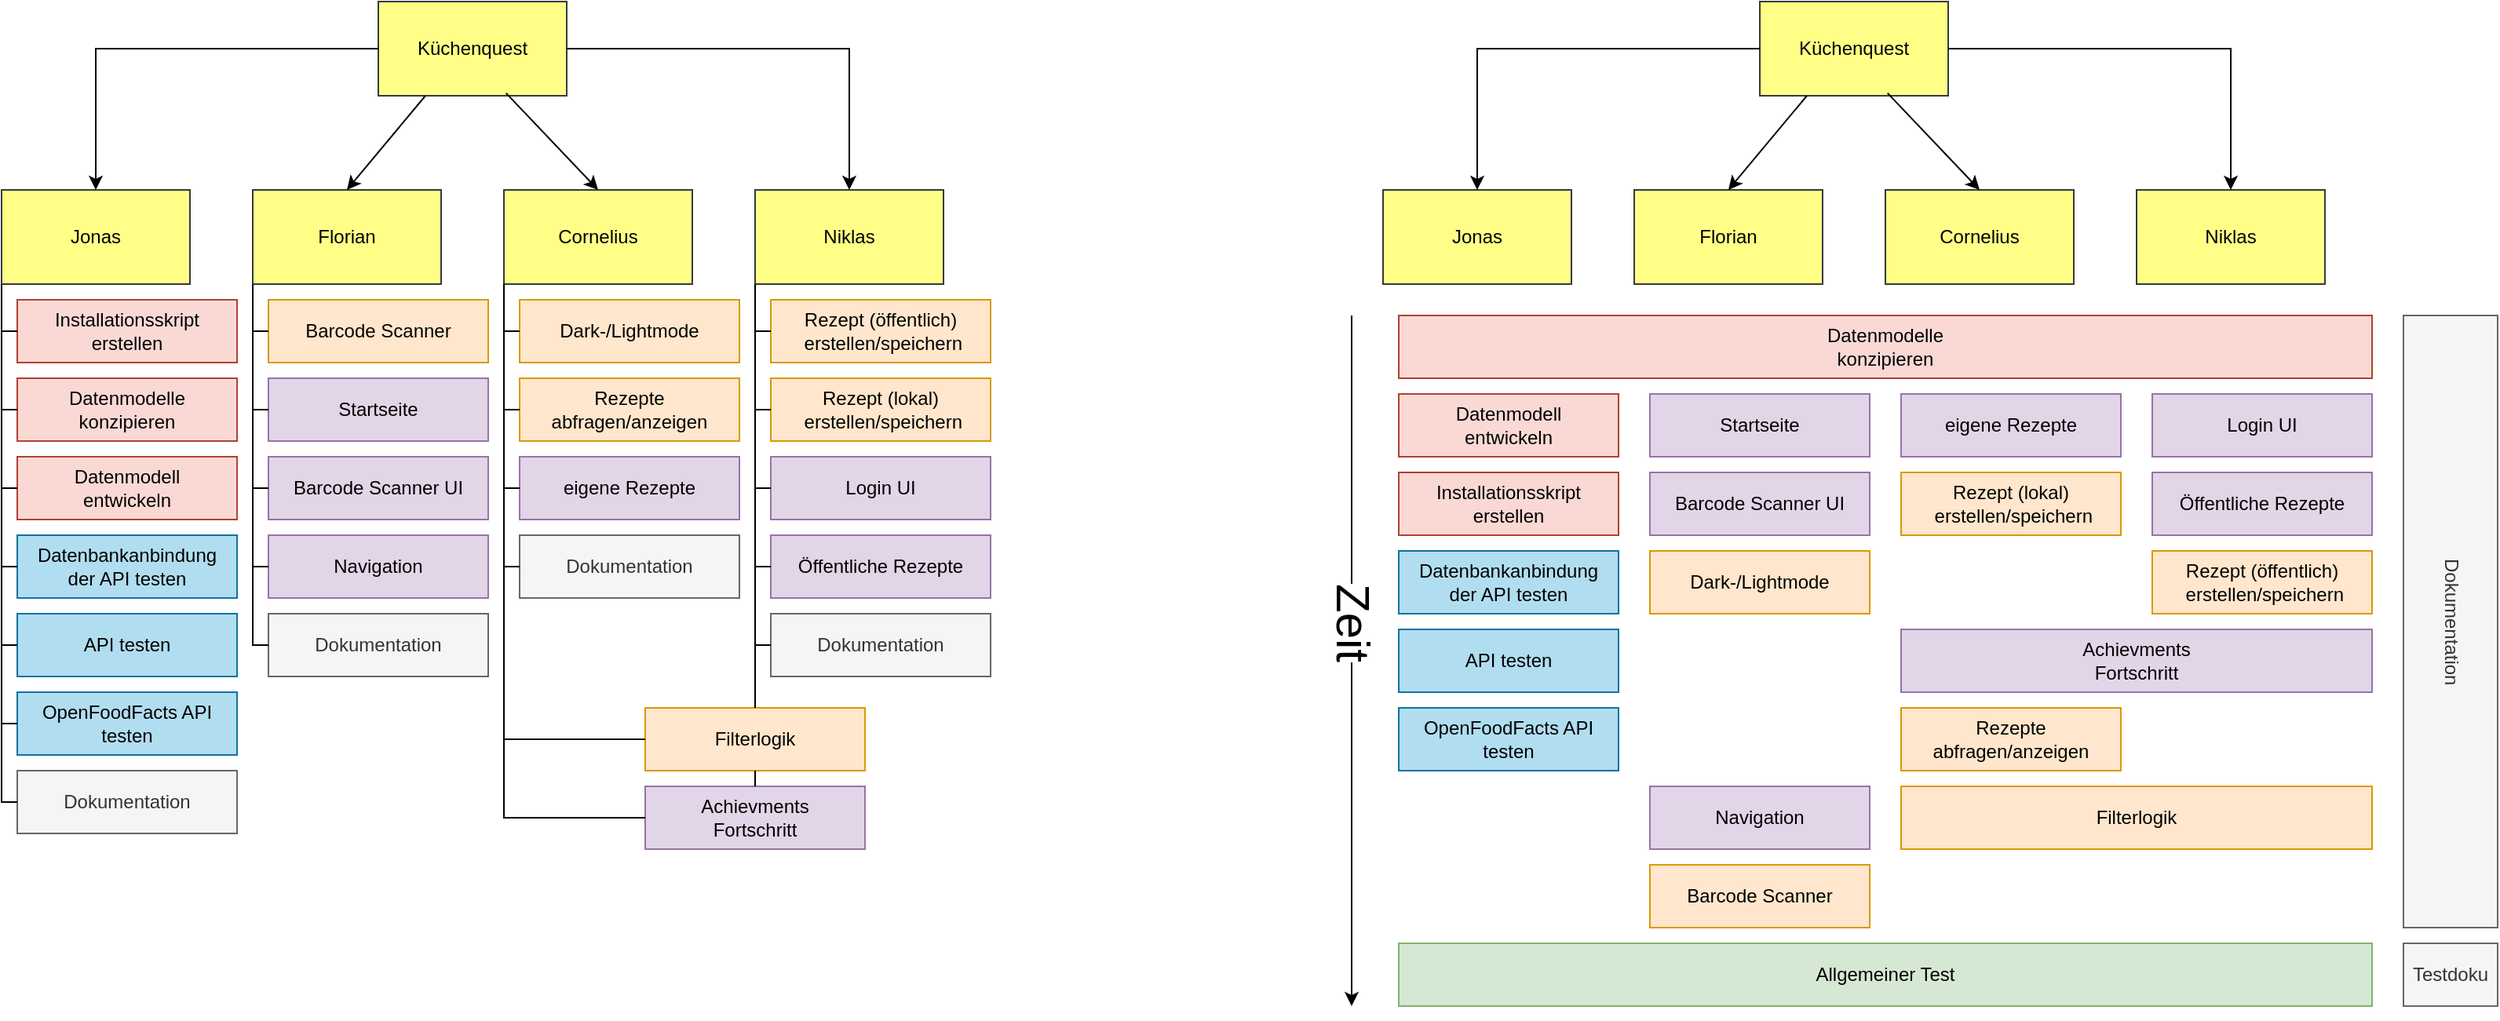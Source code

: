 <mxfile version="24.7.5">
  <diagram name="Seite-1" id="5WbFImgOZ29d72iramgY">
    <mxGraphModel dx="1300" dy="827" grid="1" gridSize="10" guides="1" tooltips="1" connect="1" arrows="1" fold="1" page="1" pageScale="1" pageWidth="827" pageHeight="1169" math="0" shadow="0">
      <root>
        <mxCell id="0" />
        <mxCell id="1" parent="0" />
        <mxCell id="MC2AqYIewqk88VeBDW5k-1" value="Küchenquest" style="rounded=0;whiteSpace=wrap;html=1;fillColor=#ffff88;strokeColor=#36393d;" parent="1" vertex="1">
          <mxGeometry x="320" y="40" width="120" height="60" as="geometry" />
        </mxCell>
        <mxCell id="MC2AqYIewqk88VeBDW5k-2" value="Jonas" style="rounded=0;whiteSpace=wrap;html=1;fillColor=#ffff88;strokeColor=#36393d;" parent="1" vertex="1">
          <mxGeometry x="80" y="160" width="120" height="60" as="geometry" />
        </mxCell>
        <mxCell id="MC2AqYIewqk88VeBDW5k-3" value="Florian" style="rounded=0;whiteSpace=wrap;html=1;fillColor=#ffff88;strokeColor=#36393d;" parent="1" vertex="1">
          <mxGeometry x="240" y="160" width="120" height="60" as="geometry" />
        </mxCell>
        <mxCell id="MC2AqYIewqk88VeBDW5k-4" value="Cornelius" style="rounded=0;whiteSpace=wrap;html=1;fillColor=#ffff88;strokeColor=#36393d;" parent="1" vertex="1">
          <mxGeometry x="400" y="160" width="120" height="60" as="geometry" />
        </mxCell>
        <mxCell id="MC2AqYIewqk88VeBDW5k-5" value="Niklas" style="rounded=0;whiteSpace=wrap;html=1;fillColor=#ffff88;strokeColor=#36393d;" parent="1" vertex="1">
          <mxGeometry x="560" y="160" width="120" height="60" as="geometry" />
        </mxCell>
        <mxCell id="MC2AqYIewqk88VeBDW5k-6" value="" style="endArrow=classic;html=1;rounded=0;exitX=0;exitY=0.5;exitDx=0;exitDy=0;entryX=0.5;entryY=0;entryDx=0;entryDy=0;" parent="1" source="MC2AqYIewqk88VeBDW5k-1" target="MC2AqYIewqk88VeBDW5k-2" edge="1">
          <mxGeometry width="50" height="50" relative="1" as="geometry">
            <mxPoint x="360" y="260" as="sourcePoint" />
            <mxPoint x="410" y="210" as="targetPoint" />
            <Array as="points">
              <mxPoint x="140" y="70" />
            </Array>
          </mxGeometry>
        </mxCell>
        <mxCell id="MC2AqYIewqk88VeBDW5k-7" value="" style="endArrow=classic;html=1;rounded=0;exitX=0.25;exitY=1;exitDx=0;exitDy=0;entryX=0.5;entryY=0;entryDx=0;entryDy=0;" parent="1" source="MC2AqYIewqk88VeBDW5k-1" target="MC2AqYIewqk88VeBDW5k-3" edge="1">
          <mxGeometry width="50" height="50" relative="1" as="geometry">
            <mxPoint x="360" y="260" as="sourcePoint" />
            <mxPoint x="410" y="210" as="targetPoint" />
          </mxGeometry>
        </mxCell>
        <mxCell id="MC2AqYIewqk88VeBDW5k-8" value="" style="endArrow=classic;html=1;rounded=0;exitX=0.678;exitY=0.972;exitDx=0;exitDy=0;exitPerimeter=0;entryX=0.5;entryY=0;entryDx=0;entryDy=0;" parent="1" source="MC2AqYIewqk88VeBDW5k-1" target="MC2AqYIewqk88VeBDW5k-4" edge="1">
          <mxGeometry width="50" height="50" relative="1" as="geometry">
            <mxPoint x="360" y="260" as="sourcePoint" />
            <mxPoint x="410" y="210" as="targetPoint" />
          </mxGeometry>
        </mxCell>
        <mxCell id="MC2AqYIewqk88VeBDW5k-9" value="" style="endArrow=classic;html=1;rounded=0;exitX=1;exitY=0.5;exitDx=0;exitDy=0;entryX=0.5;entryY=0;entryDx=0;entryDy=0;" parent="1" source="MC2AqYIewqk88VeBDW5k-1" target="MC2AqYIewqk88VeBDW5k-5" edge="1">
          <mxGeometry width="50" height="50" relative="1" as="geometry">
            <mxPoint x="360" y="260" as="sourcePoint" />
            <mxPoint x="410" y="210" as="targetPoint" />
            <Array as="points">
              <mxPoint x="620" y="70" />
            </Array>
          </mxGeometry>
        </mxCell>
        <mxCell id="MC2AqYIewqk88VeBDW5k-12" value="Datenmodelle&lt;div&gt;konzipieren&lt;/div&gt;" style="rounded=0;whiteSpace=wrap;html=1;fillColor=#fad9d5;strokeColor=#ae4132;" parent="1" vertex="1">
          <mxGeometry x="90" y="280" width="140" height="40" as="geometry" />
        </mxCell>
        <mxCell id="MC2AqYIewqk88VeBDW5k-13" value="Datenmodell&lt;div&gt;entwickeln&lt;/div&gt;" style="rounded=0;whiteSpace=wrap;html=1;fillColor=#fad9d5;strokeColor=#ae4132;" parent="1" vertex="1">
          <mxGeometry x="90" y="330" width="140" height="40" as="geometry" />
        </mxCell>
        <mxCell id="MC2AqYIewqk88VeBDW5k-14" value="Installationsskript&lt;div&gt;erstellen&lt;/div&gt;" style="rounded=0;whiteSpace=wrap;html=1;fillColor=#fad9d5;strokeColor=#ae4132;" parent="1" vertex="1">
          <mxGeometry x="90" y="230" width="140" height="40" as="geometry" />
        </mxCell>
        <mxCell id="MC2AqYIewqk88VeBDW5k-17" value="Datenbankanbindung&lt;div&gt;der API testen&lt;/div&gt;" style="rounded=0;whiteSpace=wrap;html=1;fillColor=#b1ddf0;strokeColor=#10739e;" parent="1" vertex="1">
          <mxGeometry x="90" y="380" width="140" height="40" as="geometry" />
        </mxCell>
        <mxCell id="MC2AqYIewqk88VeBDW5k-18" value="API testen" style="rounded=0;whiteSpace=wrap;html=1;fillColor=#b1ddf0;strokeColor=#10739e;" parent="1" vertex="1">
          <mxGeometry x="90" y="430" width="140" height="40" as="geometry" />
        </mxCell>
        <mxCell id="MC2AqYIewqk88VeBDW5k-19" value="OpenFoodFacts API testen" style="rounded=0;whiteSpace=wrap;html=1;fillColor=#b1ddf0;strokeColor=#10739e;" parent="1" vertex="1">
          <mxGeometry x="90" y="480" width="140" height="40" as="geometry" />
        </mxCell>
        <mxCell id="MC2AqYIewqk88VeBDW5k-20" value="Dokumentation" style="rounded=0;whiteSpace=wrap;html=1;fillColor=#f5f5f5;fontColor=#333333;strokeColor=#666666;" parent="1" vertex="1">
          <mxGeometry x="90" y="530" width="140" height="40" as="geometry" />
        </mxCell>
        <mxCell id="MC2AqYIewqk88VeBDW5k-21" value="Dark-/Lightmode" style="rounded=0;whiteSpace=wrap;html=1;fillColor=#ffe6cc;strokeColor=#d79b00;" parent="1" vertex="1">
          <mxGeometry x="410" y="230" width="140" height="40" as="geometry" />
        </mxCell>
        <mxCell id="MC2AqYIewqk88VeBDW5k-22" value="Rezepte abfragen/anzeigen" style="rounded=0;whiteSpace=wrap;html=1;fillColor=#ffe6cc;strokeColor=#d79b00;" parent="1" vertex="1">
          <mxGeometry x="410" y="280" width="140" height="40" as="geometry" />
        </mxCell>
        <mxCell id="MC2AqYIewqk88VeBDW5k-24" value="Filterlogik" style="rounded=0;whiteSpace=wrap;html=1;fillColor=#ffe6cc;strokeColor=#d79b00;" parent="1" vertex="1">
          <mxGeometry x="490" y="490" width="140" height="40" as="geometry" />
        </mxCell>
        <mxCell id="MC2AqYIewqk88VeBDW5k-25" value="Rezept (öffentlich)&lt;div&gt;&amp;nbsp;erstellen/speichern&lt;/div&gt;" style="rounded=0;whiteSpace=wrap;html=1;fillColor=#ffe6cc;strokeColor=#d79b00;" parent="1" vertex="1">
          <mxGeometry x="570" y="230" width="140" height="40" as="geometry" />
        </mxCell>
        <mxCell id="MC2AqYIewqk88VeBDW5k-26" value="Barcode Scanner" style="rounded=0;whiteSpace=wrap;html=1;fillColor=#ffe6cc;strokeColor=#d79b00;" parent="1" vertex="1">
          <mxGeometry x="250" y="230" width="140" height="40" as="geometry" />
        </mxCell>
        <mxCell id="MC2AqYIewqk88VeBDW5k-28" value="Rezept (lokal)&lt;div&gt;&amp;nbsp;erstellen/speichern&lt;/div&gt;" style="rounded=0;whiteSpace=wrap;html=1;fillColor=#ffe6cc;strokeColor=#d79b00;" parent="1" vertex="1">
          <mxGeometry x="570" y="280" width="140" height="40" as="geometry" />
        </mxCell>
        <mxCell id="MC2AqYIewqk88VeBDW5k-29" value="Login UI" style="rounded=0;whiteSpace=wrap;html=1;fillColor=#e1d5e7;strokeColor=#9673a6;" parent="1" vertex="1">
          <mxGeometry x="570" y="330" width="140" height="40" as="geometry" />
        </mxCell>
        <mxCell id="MC2AqYIewqk88VeBDW5k-30" value="Startseite" style="rounded=0;whiteSpace=wrap;html=1;fillColor=#e1d5e7;strokeColor=#9673a6;" parent="1" vertex="1">
          <mxGeometry x="250" y="280" width="140" height="40" as="geometry" />
        </mxCell>
        <mxCell id="MC2AqYIewqk88VeBDW5k-31" value="eigene Rezepte" style="rounded=0;whiteSpace=wrap;html=1;fillColor=#e1d5e7;strokeColor=#9673a6;" parent="1" vertex="1">
          <mxGeometry x="410" y="330" width="140" height="40" as="geometry" />
        </mxCell>
        <mxCell id="MC2AqYIewqk88VeBDW5k-32" value="Öffentliche Rezepte" style="rounded=0;whiteSpace=wrap;html=1;fillColor=#e1d5e7;strokeColor=#9673a6;" parent="1" vertex="1">
          <mxGeometry x="570" y="380" width="140" height="40" as="geometry" />
        </mxCell>
        <mxCell id="MC2AqYIewqk88VeBDW5k-33" value="Achievments&lt;div&gt;Fortschritt&lt;/div&gt;" style="rounded=0;whiteSpace=wrap;html=1;fillColor=#e1d5e7;strokeColor=#9673a6;" parent="1" vertex="1">
          <mxGeometry x="490" y="540" width="140" height="40" as="geometry" />
        </mxCell>
        <mxCell id="MC2AqYIewqk88VeBDW5k-34" value="Navigation" style="rounded=0;whiteSpace=wrap;html=1;fillColor=#e1d5e7;strokeColor=#9673a6;" parent="1" vertex="1">
          <mxGeometry x="250" y="380" width="140" height="40" as="geometry" />
        </mxCell>
        <mxCell id="MC2AqYIewqk88VeBDW5k-35" value="Barcode Scanner UI" style="rounded=0;whiteSpace=wrap;html=1;fillColor=#e1d5e7;strokeColor=#9673a6;" parent="1" vertex="1">
          <mxGeometry x="250" y="330" width="140" height="40" as="geometry" />
        </mxCell>
        <mxCell id="MC2AqYIewqk88VeBDW5k-36" value="" style="endArrow=none;html=1;rounded=0;entryX=0;entryY=1;entryDx=0;entryDy=0;exitX=0;exitY=0.5;exitDx=0;exitDy=0;" parent="1" source="MC2AqYIewqk88VeBDW5k-20" target="MC2AqYIewqk88VeBDW5k-2" edge="1">
          <mxGeometry width="50" height="50" relative="1" as="geometry">
            <mxPoint x="80" y="550" as="sourcePoint" />
            <mxPoint x="380" y="370" as="targetPoint" />
            <Array as="points">
              <mxPoint x="80" y="550" />
            </Array>
          </mxGeometry>
        </mxCell>
        <mxCell id="MC2AqYIewqk88VeBDW5k-37" value="Dokumentation" style="rounded=0;whiteSpace=wrap;html=1;fillColor=#f5f5f5;fontColor=#333333;strokeColor=#666666;" parent="1" vertex="1">
          <mxGeometry x="250" y="430" width="140" height="40" as="geometry" />
        </mxCell>
        <mxCell id="MC2AqYIewqk88VeBDW5k-38" value="Dokumentation" style="rounded=0;whiteSpace=wrap;html=1;fillColor=#f5f5f5;fontColor=#333333;strokeColor=#666666;" parent="1" vertex="1">
          <mxGeometry x="410" y="380" width="140" height="40" as="geometry" />
        </mxCell>
        <mxCell id="MC2AqYIewqk88VeBDW5k-39" value="Dokumentation" style="rounded=0;whiteSpace=wrap;html=1;fillColor=#f5f5f5;fontColor=#333333;strokeColor=#666666;" parent="1" vertex="1">
          <mxGeometry x="570" y="430" width="140" height="40" as="geometry" />
        </mxCell>
        <mxCell id="MC2AqYIewqk88VeBDW5k-40" value="" style="endArrow=none;html=1;rounded=0;entryX=0;entryY=1;entryDx=0;entryDy=0;exitX=0;exitY=0.5;exitDx=0;exitDy=0;" parent="1" source="MC2AqYIewqk88VeBDW5k-37" target="MC2AqYIewqk88VeBDW5k-3" edge="1">
          <mxGeometry width="50" height="50" relative="1" as="geometry">
            <mxPoint x="360" y="430" as="sourcePoint" />
            <mxPoint x="410" y="380" as="targetPoint" />
            <Array as="points">
              <mxPoint x="240" y="450" />
            </Array>
          </mxGeometry>
        </mxCell>
        <mxCell id="MC2AqYIewqk88VeBDW5k-42" value="" style="endArrow=none;html=1;rounded=0;entryX=0;entryY=1;entryDx=0;entryDy=0;exitX=0;exitY=0.5;exitDx=0;exitDy=0;" parent="1" source="MC2AqYIewqk88VeBDW5k-38" target="MC2AqYIewqk88VeBDW5k-4" edge="1">
          <mxGeometry width="50" height="50" relative="1" as="geometry">
            <mxPoint x="400" y="400" as="sourcePoint" />
            <mxPoint x="450" y="350" as="targetPoint" />
            <Array as="points">
              <mxPoint x="400" y="400" />
            </Array>
          </mxGeometry>
        </mxCell>
        <mxCell id="MC2AqYIewqk88VeBDW5k-43" value="" style="endArrow=none;html=1;rounded=0;entryX=0;entryY=1;entryDx=0;entryDy=0;exitX=0;exitY=0.5;exitDx=0;exitDy=0;" parent="1" source="MC2AqYIewqk88VeBDW5k-39" target="MC2AqYIewqk88VeBDW5k-5" edge="1">
          <mxGeometry width="50" height="50" relative="1" as="geometry">
            <mxPoint x="540" y="340" as="sourcePoint" />
            <mxPoint x="590" y="290" as="targetPoint" />
            <Array as="points">
              <mxPoint x="560" y="450" />
            </Array>
          </mxGeometry>
        </mxCell>
        <mxCell id="MC2AqYIewqk88VeBDW5k-44" value="" style="endArrow=none;html=1;rounded=0;exitX=0.5;exitY=0;exitDx=0;exitDy=0;" parent="1" source="MC2AqYIewqk88VeBDW5k-24" edge="1">
          <mxGeometry width="50" height="50" relative="1" as="geometry">
            <mxPoint x="490" y="470" as="sourcePoint" />
            <mxPoint x="560" y="450" as="targetPoint" />
          </mxGeometry>
        </mxCell>
        <mxCell id="MC2AqYIewqk88VeBDW5k-45" value="" style="endArrow=none;html=1;rounded=0;exitX=0;exitY=0.5;exitDx=0;exitDy=0;" parent="1" source="MC2AqYIewqk88VeBDW5k-33" edge="1">
          <mxGeometry width="50" height="50" relative="1" as="geometry">
            <mxPoint x="400" y="550" as="sourcePoint" />
            <mxPoint x="400" y="400" as="targetPoint" />
            <Array as="points">
              <mxPoint x="400" y="560" />
            </Array>
          </mxGeometry>
        </mxCell>
        <mxCell id="MC2AqYIewqk88VeBDW5k-46" value="" style="endArrow=none;html=1;rounded=0;entryX=0;entryY=0.5;entryDx=0;entryDy=0;" parent="1" target="MC2AqYIewqk88VeBDW5k-24" edge="1">
          <mxGeometry width="50" height="50" relative="1" as="geometry">
            <mxPoint x="400" y="510" as="sourcePoint" />
            <mxPoint x="560" y="480" as="targetPoint" />
          </mxGeometry>
        </mxCell>
        <mxCell id="MC2AqYIewqk88VeBDW5k-47" value="" style="endArrow=none;html=1;rounded=0;entryX=0.5;entryY=1;entryDx=0;entryDy=0;exitX=0.5;exitY=0;exitDx=0;exitDy=0;" parent="1" source="MC2AqYIewqk88VeBDW5k-33" target="MC2AqYIewqk88VeBDW5k-24" edge="1">
          <mxGeometry width="50" height="50" relative="1" as="geometry">
            <mxPoint x="540" y="530" as="sourcePoint" />
            <mxPoint x="590" y="480" as="targetPoint" />
          </mxGeometry>
        </mxCell>
        <mxCell id="MC2AqYIewqk88VeBDW5k-48" value="" style="endArrow=none;html=1;rounded=0;entryX=0;entryY=0.5;entryDx=0;entryDy=0;" parent="1" target="MC2AqYIewqk88VeBDW5k-14" edge="1">
          <mxGeometry width="50" height="50" relative="1" as="geometry">
            <mxPoint x="80" y="250" as="sourcePoint" />
            <mxPoint x="170" y="370" as="targetPoint" />
          </mxGeometry>
        </mxCell>
        <mxCell id="MC2AqYIewqk88VeBDW5k-50" value="" style="endArrow=none;html=1;rounded=0;exitX=0;exitY=0.5;exitDx=0;exitDy=0;" parent="1" source="MC2AqYIewqk88VeBDW5k-12" edge="1">
          <mxGeometry width="50" height="50" relative="1" as="geometry">
            <mxPoint x="90" y="340" as="sourcePoint" />
            <mxPoint x="80" y="300" as="targetPoint" />
          </mxGeometry>
        </mxCell>
        <mxCell id="MC2AqYIewqk88VeBDW5k-51" value="" style="endArrow=none;html=1;rounded=0;entryX=0;entryY=0.5;entryDx=0;entryDy=0;" parent="1" target="MC2AqYIewqk88VeBDW5k-13" edge="1">
          <mxGeometry width="50" height="50" relative="1" as="geometry">
            <mxPoint x="80" y="350" as="sourcePoint" />
            <mxPoint x="140" y="290" as="targetPoint" />
          </mxGeometry>
        </mxCell>
        <mxCell id="MC2AqYIewqk88VeBDW5k-52" value="" style="endArrow=none;html=1;rounded=0;entryX=0;entryY=0.5;entryDx=0;entryDy=0;" parent="1" target="MC2AqYIewqk88VeBDW5k-17" edge="1">
          <mxGeometry width="50" height="50" relative="1" as="geometry">
            <mxPoint x="80" y="400" as="sourcePoint" />
            <mxPoint x="140" y="290" as="targetPoint" />
          </mxGeometry>
        </mxCell>
        <mxCell id="MC2AqYIewqk88VeBDW5k-53" value="" style="endArrow=none;html=1;rounded=0;entryX=0;entryY=0.5;entryDx=0;entryDy=0;" parent="1" target="MC2AqYIewqk88VeBDW5k-19" edge="1">
          <mxGeometry width="50" height="50" relative="1" as="geometry">
            <mxPoint x="80" y="500" as="sourcePoint" />
            <mxPoint x="140" y="460" as="targetPoint" />
          </mxGeometry>
        </mxCell>
        <mxCell id="MC2AqYIewqk88VeBDW5k-54" value="" style="endArrow=none;html=1;rounded=0;entryX=0;entryY=0.5;entryDx=0;entryDy=0;" parent="1" target="MC2AqYIewqk88VeBDW5k-18" edge="1">
          <mxGeometry width="50" height="50" relative="1" as="geometry">
            <mxPoint x="80" y="450" as="sourcePoint" />
            <mxPoint x="120" y="450" as="targetPoint" />
          </mxGeometry>
        </mxCell>
        <mxCell id="MC2AqYIewqk88VeBDW5k-55" value="" style="endArrow=none;html=1;rounded=0;entryX=0;entryY=0.5;entryDx=0;entryDy=0;" parent="1" target="MC2AqYIewqk88VeBDW5k-26" edge="1">
          <mxGeometry width="50" height="50" relative="1" as="geometry">
            <mxPoint x="240" y="250" as="sourcePoint" />
            <mxPoint x="280" y="270" as="targetPoint" />
          </mxGeometry>
        </mxCell>
        <mxCell id="MC2AqYIewqk88VeBDW5k-56" value="" style="endArrow=none;html=1;rounded=0;entryX=0;entryY=0.5;entryDx=0;entryDy=0;" parent="1" target="MC2AqYIewqk88VeBDW5k-30" edge="1">
          <mxGeometry width="50" height="50" relative="1" as="geometry">
            <mxPoint x="240" y="300" as="sourcePoint" />
            <mxPoint x="280" y="270" as="targetPoint" />
          </mxGeometry>
        </mxCell>
        <mxCell id="MC2AqYIewqk88VeBDW5k-57" value="" style="endArrow=none;html=1;rounded=0;entryX=0;entryY=0.5;entryDx=0;entryDy=0;" parent="1" target="MC2AqYIewqk88VeBDW5k-35" edge="1">
          <mxGeometry width="50" height="50" relative="1" as="geometry">
            <mxPoint x="240" y="350" as="sourcePoint" />
            <mxPoint x="290" y="360" as="targetPoint" />
          </mxGeometry>
        </mxCell>
        <mxCell id="MC2AqYIewqk88VeBDW5k-58" value="" style="endArrow=none;html=1;rounded=0;entryX=0;entryY=0.5;entryDx=0;entryDy=0;" parent="1" target="MC2AqYIewqk88VeBDW5k-34" edge="1">
          <mxGeometry width="50" height="50" relative="1" as="geometry">
            <mxPoint x="240" y="400" as="sourcePoint" />
            <mxPoint x="290" y="360" as="targetPoint" />
          </mxGeometry>
        </mxCell>
        <mxCell id="MC2AqYIewqk88VeBDW5k-59" value="" style="endArrow=none;html=1;rounded=0;entryX=0;entryY=0.5;entryDx=0;entryDy=0;" parent="1" target="MC2AqYIewqk88VeBDW5k-21" edge="1">
          <mxGeometry width="50" height="50" relative="1" as="geometry">
            <mxPoint x="400" y="250" as="sourcePoint" />
            <mxPoint x="470" y="270" as="targetPoint" />
          </mxGeometry>
        </mxCell>
        <mxCell id="MC2AqYIewqk88VeBDW5k-60" value="" style="endArrow=none;html=1;rounded=0;entryX=0;entryY=0.5;entryDx=0;entryDy=0;" parent="1" target="MC2AqYIewqk88VeBDW5k-22" edge="1">
          <mxGeometry width="50" height="50" relative="1" as="geometry">
            <mxPoint x="400" y="300" as="sourcePoint" />
            <mxPoint x="470" y="270" as="targetPoint" />
          </mxGeometry>
        </mxCell>
        <mxCell id="MC2AqYIewqk88VeBDW5k-61" value="" style="endArrow=none;html=1;rounded=0;entryX=0;entryY=0.5;entryDx=0;entryDy=0;" parent="1" target="MC2AqYIewqk88VeBDW5k-31" edge="1">
          <mxGeometry width="50" height="50" relative="1" as="geometry">
            <mxPoint x="400" y="350" as="sourcePoint" />
            <mxPoint x="470" y="360" as="targetPoint" />
          </mxGeometry>
        </mxCell>
        <mxCell id="MC2AqYIewqk88VeBDW5k-62" value="" style="endArrow=none;html=1;rounded=0;entryX=0;entryY=0.5;entryDx=0;entryDy=0;" parent="1" target="MC2AqYIewqk88VeBDW5k-25" edge="1">
          <mxGeometry width="50" height="50" relative="1" as="geometry">
            <mxPoint x="560" y="250" as="sourcePoint" />
            <mxPoint x="640" y="300" as="targetPoint" />
          </mxGeometry>
        </mxCell>
        <mxCell id="MC2AqYIewqk88VeBDW5k-63" value="" style="endArrow=none;html=1;rounded=0;" parent="1" edge="1">
          <mxGeometry width="50" height="50" relative="1" as="geometry">
            <mxPoint x="560" y="300" as="sourcePoint" />
            <mxPoint x="570" y="300" as="targetPoint" />
          </mxGeometry>
        </mxCell>
        <mxCell id="MC2AqYIewqk88VeBDW5k-64" value="" style="endArrow=none;html=1;rounded=0;entryX=0;entryY=0.5;entryDx=0;entryDy=0;" parent="1" target="MC2AqYIewqk88VeBDW5k-29" edge="1">
          <mxGeometry width="50" height="50" relative="1" as="geometry">
            <mxPoint x="560" y="350" as="sourcePoint" />
            <mxPoint x="640" y="300" as="targetPoint" />
          </mxGeometry>
        </mxCell>
        <mxCell id="MC2AqYIewqk88VeBDW5k-65" value="" style="endArrow=none;html=1;rounded=0;entryX=0;entryY=0.5;entryDx=0;entryDy=0;" parent="1" target="MC2AqYIewqk88VeBDW5k-32" edge="1">
          <mxGeometry width="50" height="50" relative="1" as="geometry">
            <mxPoint x="560" y="400" as="sourcePoint" />
            <mxPoint x="640" y="300" as="targetPoint" />
          </mxGeometry>
        </mxCell>
        <mxCell id="J5TqSiO1KMNlUzjfTJ3k-1" value="Küchenquest" style="rounded=0;whiteSpace=wrap;html=1;fillColor=#ffff88;strokeColor=#36393d;" vertex="1" parent="1">
          <mxGeometry x="1200" y="40" width="120" height="60" as="geometry" />
        </mxCell>
        <mxCell id="J5TqSiO1KMNlUzjfTJ3k-2" value="Jonas" style="rounded=0;whiteSpace=wrap;html=1;fillColor=#ffff88;strokeColor=#36393d;" vertex="1" parent="1">
          <mxGeometry x="960" y="160" width="120" height="60" as="geometry" />
        </mxCell>
        <mxCell id="J5TqSiO1KMNlUzjfTJ3k-3" value="Florian" style="rounded=0;whiteSpace=wrap;html=1;fillColor=#ffff88;strokeColor=#36393d;" vertex="1" parent="1">
          <mxGeometry x="1120" y="160" width="120" height="60" as="geometry" />
        </mxCell>
        <mxCell id="J5TqSiO1KMNlUzjfTJ3k-4" value="Cornelius" style="rounded=0;whiteSpace=wrap;html=1;fillColor=#ffff88;strokeColor=#36393d;" vertex="1" parent="1">
          <mxGeometry x="1280" y="160" width="120" height="60" as="geometry" />
        </mxCell>
        <mxCell id="J5TqSiO1KMNlUzjfTJ3k-5" value="Niklas" style="rounded=0;whiteSpace=wrap;html=1;fillColor=#ffff88;strokeColor=#36393d;" vertex="1" parent="1">
          <mxGeometry x="1440" y="160" width="120" height="60" as="geometry" />
        </mxCell>
        <mxCell id="J5TqSiO1KMNlUzjfTJ3k-6" value="" style="endArrow=classic;html=1;rounded=0;exitX=0;exitY=0.5;exitDx=0;exitDy=0;entryX=0.5;entryY=0;entryDx=0;entryDy=0;" edge="1" parent="1" source="J5TqSiO1KMNlUzjfTJ3k-1" target="J5TqSiO1KMNlUzjfTJ3k-2">
          <mxGeometry width="50" height="50" relative="1" as="geometry">
            <mxPoint x="1240" y="260" as="sourcePoint" />
            <mxPoint x="1290" y="210" as="targetPoint" />
            <Array as="points">
              <mxPoint x="1020" y="70" />
            </Array>
          </mxGeometry>
        </mxCell>
        <mxCell id="J5TqSiO1KMNlUzjfTJ3k-7" value="" style="endArrow=classic;html=1;rounded=0;exitX=0.25;exitY=1;exitDx=0;exitDy=0;entryX=0.5;entryY=0;entryDx=0;entryDy=0;" edge="1" parent="1" source="J5TqSiO1KMNlUzjfTJ3k-1" target="J5TqSiO1KMNlUzjfTJ3k-3">
          <mxGeometry width="50" height="50" relative="1" as="geometry">
            <mxPoint x="1240" y="260" as="sourcePoint" />
            <mxPoint x="1290" y="210" as="targetPoint" />
          </mxGeometry>
        </mxCell>
        <mxCell id="J5TqSiO1KMNlUzjfTJ3k-8" value="" style="endArrow=classic;html=1;rounded=0;exitX=0.678;exitY=0.972;exitDx=0;exitDy=0;exitPerimeter=0;entryX=0.5;entryY=0;entryDx=0;entryDy=0;" edge="1" parent="1" source="J5TqSiO1KMNlUzjfTJ3k-1" target="J5TqSiO1KMNlUzjfTJ3k-4">
          <mxGeometry width="50" height="50" relative="1" as="geometry">
            <mxPoint x="1240" y="260" as="sourcePoint" />
            <mxPoint x="1290" y="210" as="targetPoint" />
          </mxGeometry>
        </mxCell>
        <mxCell id="J5TqSiO1KMNlUzjfTJ3k-9" value="" style="endArrow=classic;html=1;rounded=0;exitX=1;exitY=0.5;exitDx=0;exitDy=0;entryX=0.5;entryY=0;entryDx=0;entryDy=0;" edge="1" parent="1" source="J5TqSiO1KMNlUzjfTJ3k-1" target="J5TqSiO1KMNlUzjfTJ3k-5">
          <mxGeometry width="50" height="50" relative="1" as="geometry">
            <mxPoint x="1240" y="260" as="sourcePoint" />
            <mxPoint x="1290" y="210" as="targetPoint" />
            <Array as="points">
              <mxPoint x="1500" y="70" />
            </Array>
          </mxGeometry>
        </mxCell>
        <mxCell id="J5TqSiO1KMNlUzjfTJ3k-10" value="Datenmodelle&lt;div&gt;konzipieren&lt;/div&gt;" style="rounded=0;whiteSpace=wrap;html=1;fillColor=#fad9d5;strokeColor=#ae4132;" vertex="1" parent="1">
          <mxGeometry x="970" y="240" width="620" height="40" as="geometry" />
        </mxCell>
        <mxCell id="J5TqSiO1KMNlUzjfTJ3k-11" value="Datenmodell&lt;div&gt;entwickeln&lt;/div&gt;" style="rounded=0;whiteSpace=wrap;html=1;fillColor=#fad9d5;strokeColor=#ae4132;" vertex="1" parent="1">
          <mxGeometry x="970" y="290" width="140" height="40" as="geometry" />
        </mxCell>
        <mxCell id="J5TqSiO1KMNlUzjfTJ3k-12" value="Installationsskript&lt;div&gt;erstellen&lt;/div&gt;" style="rounded=0;whiteSpace=wrap;html=1;fillColor=#fad9d5;strokeColor=#ae4132;" vertex="1" parent="1">
          <mxGeometry x="970" y="340" width="140" height="40" as="geometry" />
        </mxCell>
        <mxCell id="J5TqSiO1KMNlUzjfTJ3k-13" value="Datenbankanbindung&lt;div&gt;der API testen&lt;/div&gt;" style="rounded=0;whiteSpace=wrap;html=1;fillColor=#b1ddf0;strokeColor=#10739e;" vertex="1" parent="1">
          <mxGeometry x="970" y="390" width="140" height="40" as="geometry" />
        </mxCell>
        <mxCell id="J5TqSiO1KMNlUzjfTJ3k-14" value="API testen" style="rounded=0;whiteSpace=wrap;html=1;fillColor=#b1ddf0;strokeColor=#10739e;" vertex="1" parent="1">
          <mxGeometry x="970" y="440" width="140" height="40" as="geometry" />
        </mxCell>
        <mxCell id="J5TqSiO1KMNlUzjfTJ3k-15" value="OpenFoodFacts API testen" style="rounded=0;whiteSpace=wrap;html=1;fillColor=#b1ddf0;strokeColor=#10739e;" vertex="1" parent="1">
          <mxGeometry x="970" y="490" width="140" height="40" as="geometry" />
        </mxCell>
        <mxCell id="J5TqSiO1KMNlUzjfTJ3k-17" value="Dark-/Lightmode" style="rounded=0;whiteSpace=wrap;html=1;fillColor=#ffe6cc;strokeColor=#d79b00;" vertex="1" parent="1">
          <mxGeometry x="1130" y="390" width="140" height="40" as="geometry" />
        </mxCell>
        <mxCell id="J5TqSiO1KMNlUzjfTJ3k-18" value="Rezepte abfragen/anzeigen" style="rounded=0;whiteSpace=wrap;html=1;fillColor=#ffe6cc;strokeColor=#d79b00;" vertex="1" parent="1">
          <mxGeometry x="1290" y="490" width="140" height="40" as="geometry" />
        </mxCell>
        <mxCell id="J5TqSiO1KMNlUzjfTJ3k-19" value="Filterlogik" style="rounded=0;whiteSpace=wrap;html=1;fillColor=#ffe6cc;strokeColor=#d79b00;" vertex="1" parent="1">
          <mxGeometry x="1290" y="540" width="300" height="40" as="geometry" />
        </mxCell>
        <mxCell id="J5TqSiO1KMNlUzjfTJ3k-20" value="Rezept (öffentlich)&lt;div&gt;&amp;nbsp;erstellen/speichern&lt;/div&gt;" style="rounded=0;whiteSpace=wrap;html=1;fillColor=#ffe6cc;strokeColor=#d79b00;" vertex="1" parent="1">
          <mxGeometry x="1450" y="390" width="140" height="40" as="geometry" />
        </mxCell>
        <mxCell id="J5TqSiO1KMNlUzjfTJ3k-21" value="Barcode Scanner" style="rounded=0;whiteSpace=wrap;html=1;fillColor=#ffe6cc;strokeColor=#d79b00;" vertex="1" parent="1">
          <mxGeometry x="1130" y="590" width="140" height="40" as="geometry" />
        </mxCell>
        <mxCell id="J5TqSiO1KMNlUzjfTJ3k-22" value="Rezept (lokal)&lt;div&gt;&amp;nbsp;erstellen/speichern&lt;/div&gt;" style="rounded=0;whiteSpace=wrap;html=1;fillColor=#ffe6cc;strokeColor=#d79b00;" vertex="1" parent="1">
          <mxGeometry x="1290" y="340" width="140" height="40" as="geometry" />
        </mxCell>
        <mxCell id="J5TqSiO1KMNlUzjfTJ3k-23" value="Login UI" style="rounded=0;whiteSpace=wrap;html=1;fillColor=#e1d5e7;strokeColor=#9673a6;" vertex="1" parent="1">
          <mxGeometry x="1450" y="290" width="140" height="40" as="geometry" />
        </mxCell>
        <mxCell id="J5TqSiO1KMNlUzjfTJ3k-24" value="Startseite" style="rounded=0;whiteSpace=wrap;html=1;fillColor=#e1d5e7;strokeColor=#9673a6;" vertex="1" parent="1">
          <mxGeometry x="1130" y="290" width="140" height="40" as="geometry" />
        </mxCell>
        <mxCell id="J5TqSiO1KMNlUzjfTJ3k-25" value="eigene Rezepte" style="rounded=0;whiteSpace=wrap;html=1;fillColor=#e1d5e7;strokeColor=#9673a6;" vertex="1" parent="1">
          <mxGeometry x="1290" y="290" width="140" height="40" as="geometry" />
        </mxCell>
        <mxCell id="J5TqSiO1KMNlUzjfTJ3k-26" value="Öffentliche Rezepte" style="rounded=0;whiteSpace=wrap;html=1;fillColor=#e1d5e7;strokeColor=#9673a6;" vertex="1" parent="1">
          <mxGeometry x="1450" y="340" width="140" height="40" as="geometry" />
        </mxCell>
        <mxCell id="J5TqSiO1KMNlUzjfTJ3k-27" value="Achievments&lt;div&gt;Fortschritt&lt;/div&gt;" style="rounded=0;whiteSpace=wrap;html=1;fillColor=#e1d5e7;strokeColor=#9673a6;" vertex="1" parent="1">
          <mxGeometry x="1290" y="440" width="300" height="40" as="geometry" />
        </mxCell>
        <mxCell id="J5TqSiO1KMNlUzjfTJ3k-28" value="Navigation" style="rounded=0;whiteSpace=wrap;html=1;fillColor=#e1d5e7;strokeColor=#9673a6;" vertex="1" parent="1">
          <mxGeometry x="1130" y="540" width="140" height="40" as="geometry" />
        </mxCell>
        <mxCell id="J5TqSiO1KMNlUzjfTJ3k-29" value="Barcode Scanner UI" style="rounded=0;whiteSpace=wrap;html=1;fillColor=#e1d5e7;strokeColor=#9673a6;" vertex="1" parent="1">
          <mxGeometry x="1130" y="340" width="140" height="40" as="geometry" />
        </mxCell>
        <mxCell id="J5TqSiO1KMNlUzjfTJ3k-33" value="Dokumentation" style="rounded=0;whiteSpace=wrap;html=1;fillColor=#f5f5f5;fontColor=#333333;strokeColor=#666666;textDirection=vertical-rl;" vertex="1" parent="1">
          <mxGeometry x="1610" y="240" width="60" height="390" as="geometry" />
        </mxCell>
        <mxCell id="J5TqSiO1KMNlUzjfTJ3k-60" value="Testdoku" style="rounded=0;whiteSpace=wrap;html=1;fillColor=#f5f5f5;fontColor=#333333;strokeColor=#666666;" vertex="1" parent="1">
          <mxGeometry x="1610" y="640" width="60" height="40" as="geometry" />
        </mxCell>
        <mxCell id="J5TqSiO1KMNlUzjfTJ3k-61" value="Allgemeiner Test" style="rounded=0;whiteSpace=wrap;html=1;fillColor=#d5e8d4;strokeColor=#82b366;" vertex="1" parent="1">
          <mxGeometry x="970" y="640" width="620" height="40" as="geometry" />
        </mxCell>
        <mxCell id="J5TqSiO1KMNlUzjfTJ3k-62" value="Zeit" style="endArrow=classic;html=1;rounded=0;fontSize=30;textDirection=vertical-rl;" edge="1" parent="1">
          <mxGeometry width="50" height="50" relative="1" as="geometry">
            <mxPoint x="940" y="240" as="sourcePoint" />
            <mxPoint x="940" y="680" as="targetPoint" />
            <mxPoint as="offset" />
          </mxGeometry>
        </mxCell>
      </root>
    </mxGraphModel>
  </diagram>
</mxfile>
